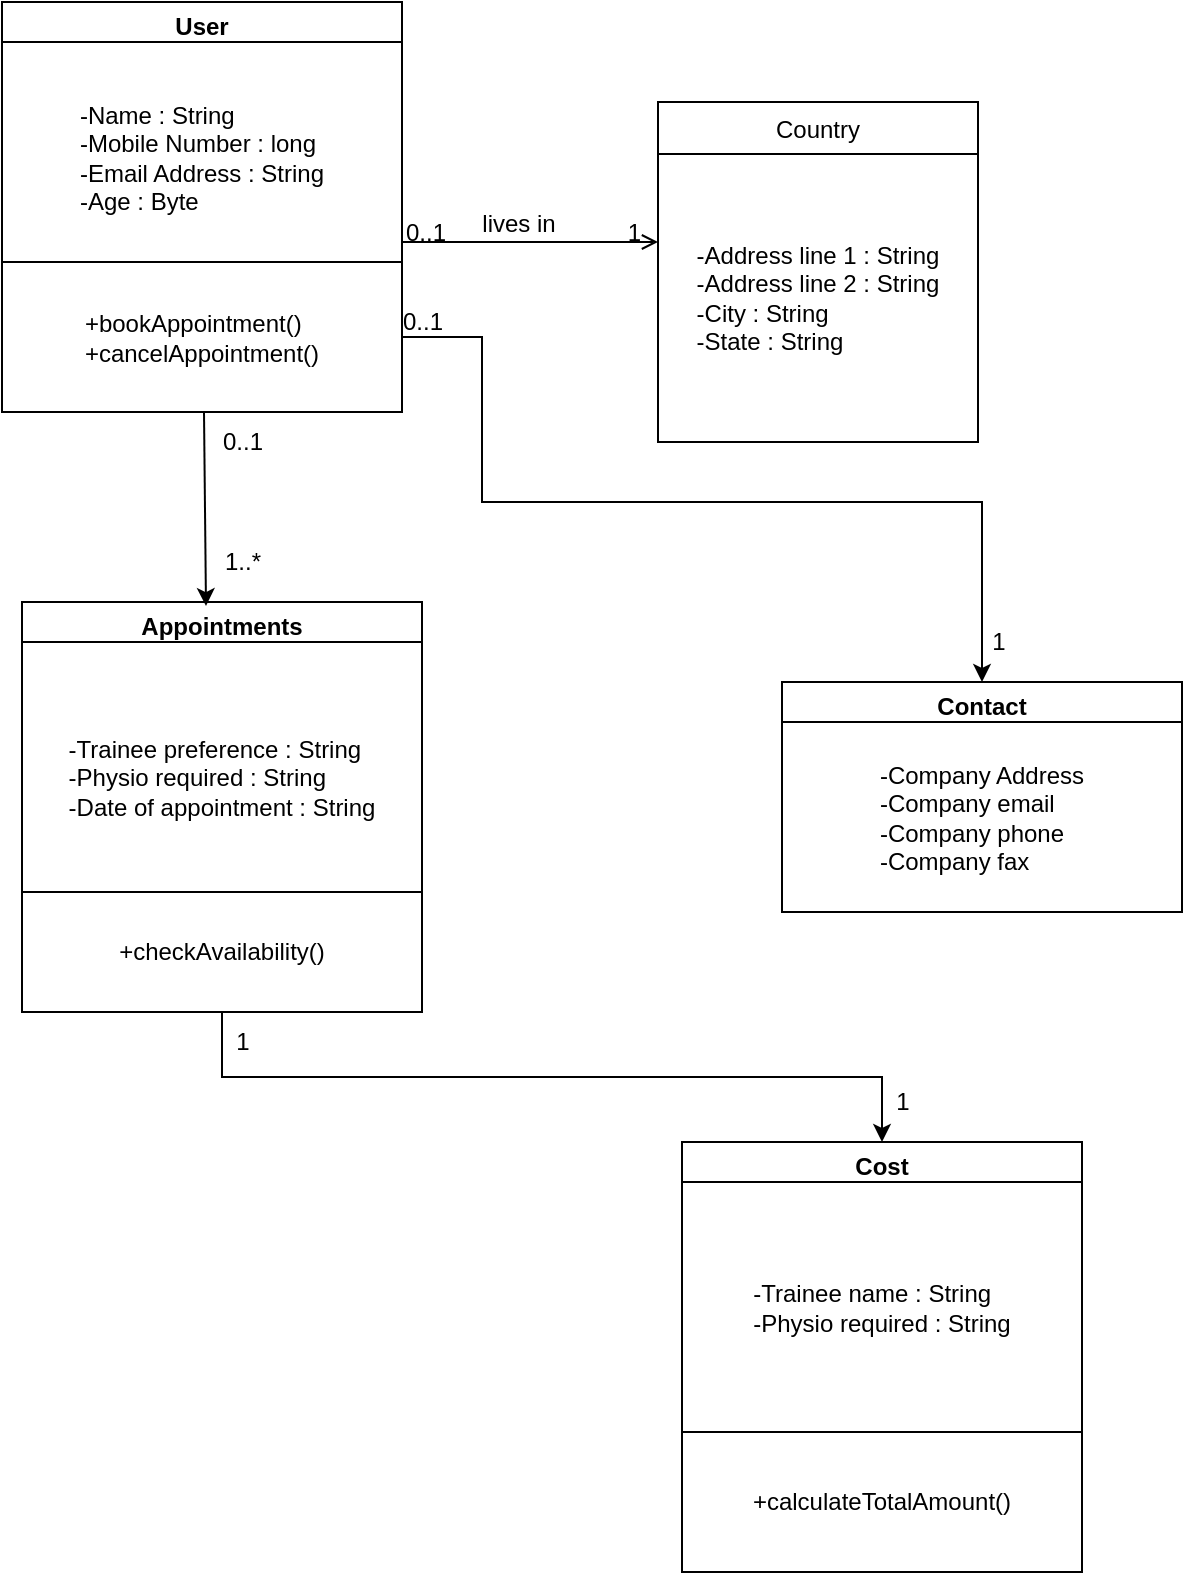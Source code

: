 <mxfile version="14.9.5" type="github">
  <diagram id="C5RBs43oDa-KdzZeNtuy" name="Page-1">
    <mxGraphModel dx="1038" dy="435" grid="1" gridSize="10" guides="1" tooltips="1" connect="1" arrows="1" fold="1" page="1" pageScale="1" pageWidth="827" pageHeight="1169" math="0" shadow="0">
      <root>
        <mxCell id="WIyWlLk6GJQsqaUBKTNV-0" />
        <mxCell id="WIyWlLk6GJQsqaUBKTNV-1" parent="WIyWlLk6GJQsqaUBKTNV-0" />
        <mxCell id="zkfFHV4jXpPFQw0GAbJ--17" value="Country" style="swimlane;fontStyle=0;align=center;verticalAlign=top;childLayout=stackLayout;horizontal=1;startSize=26;horizontalStack=0;resizeParent=1;resizeLast=0;collapsible=1;marginBottom=0;rounded=0;shadow=0;strokeWidth=1;" parent="WIyWlLk6GJQsqaUBKTNV-1" vertex="1">
          <mxGeometry x="508" y="120" width="160" height="170" as="geometry">
            <mxRectangle x="550" y="140" width="160" height="26" as="alternateBounds" />
          </mxGeometry>
        </mxCell>
        <mxCell id="P7hDJC9m4RmRmQAJ9QNI-7" value="&lt;div style=&quot;text-align: justify&quot;&gt;&lt;span&gt;-Address line 1 : String&lt;/span&gt;&lt;/div&gt;&lt;span&gt;&lt;div style=&quot;text-align: justify&quot;&gt;&lt;span&gt;-Address line 2 : String&lt;/span&gt;&lt;/div&gt;&lt;/span&gt;&lt;span&gt;&lt;div style=&quot;text-align: justify&quot;&gt;&lt;span&gt;-City : String&lt;/span&gt;&lt;/div&gt;&lt;/span&gt;&lt;span&gt;&lt;div style=&quot;text-align: justify&quot;&gt;&lt;span&gt;-State : String&lt;/span&gt;&lt;/div&gt;&lt;/span&gt;" style="whiteSpace=wrap;html=1;" vertex="1" parent="zkfFHV4jXpPFQw0GAbJ--17">
          <mxGeometry y="26" width="160" height="144" as="geometry" />
        </mxCell>
        <mxCell id="zkfFHV4jXpPFQw0GAbJ--26" value="" style="endArrow=open;shadow=0;strokeWidth=1;rounded=0;endFill=1;edgeStyle=elbowEdgeStyle;elbow=vertical;" parent="WIyWlLk6GJQsqaUBKTNV-1" target="zkfFHV4jXpPFQw0GAbJ--17" edge="1">
          <mxGeometry x="0.5" y="41" relative="1" as="geometry">
            <mxPoint x="380" y="190" as="sourcePoint" />
            <mxPoint x="540" y="192" as="targetPoint" />
            <mxPoint x="-40" y="32" as="offset" />
          </mxGeometry>
        </mxCell>
        <mxCell id="zkfFHV4jXpPFQw0GAbJ--27" value="0..1" style="resizable=0;align=left;verticalAlign=bottom;labelBackgroundColor=none;fontSize=12;" parent="zkfFHV4jXpPFQw0GAbJ--26" connectable="0" vertex="1">
          <mxGeometry x="-1" relative="1" as="geometry">
            <mxPoint y="4" as="offset" />
          </mxGeometry>
        </mxCell>
        <mxCell id="zkfFHV4jXpPFQw0GAbJ--28" value="1" style="resizable=0;align=right;verticalAlign=bottom;labelBackgroundColor=none;fontSize=12;" parent="zkfFHV4jXpPFQw0GAbJ--26" connectable="0" vertex="1">
          <mxGeometry x="1" relative="1" as="geometry">
            <mxPoint x="-7" y="4" as="offset" />
          </mxGeometry>
        </mxCell>
        <mxCell id="zkfFHV4jXpPFQw0GAbJ--29" value="lives in" style="text;html=1;resizable=0;points=[];;align=center;verticalAlign=middle;labelBackgroundColor=none;rounded=0;shadow=0;strokeWidth=1;fontSize=12;" parent="zkfFHV4jXpPFQw0GAbJ--26" vertex="1" connectable="0">
          <mxGeometry x="0.5" y="49" relative="1" as="geometry">
            <mxPoint x="-38" y="40" as="offset" />
          </mxGeometry>
        </mxCell>
        <mxCell id="P7hDJC9m4RmRmQAJ9QNI-5" value="User" style="swimlane;" vertex="1" parent="WIyWlLk6GJQsqaUBKTNV-1">
          <mxGeometry x="180" y="70" width="200" height="205" as="geometry" />
        </mxCell>
        <mxCell id="P7hDJC9m4RmRmQAJ9QNI-6" value="&lt;div style=&quot;text-align: justify&quot;&gt;&lt;span&gt;-Name : String&lt;/span&gt;&lt;/div&gt;&lt;div style=&quot;text-align: justify&quot;&gt;&lt;span&gt;-Mobile Number : long&lt;/span&gt;&lt;/div&gt;&lt;div style=&quot;text-align: justify&quot;&gt;&lt;span&gt;-Email Address : String&lt;/span&gt;&lt;/div&gt;&lt;div style=&quot;text-align: justify&quot;&gt;&lt;span&gt;-Age : Byte&lt;/span&gt;&lt;/div&gt;" style="whiteSpace=wrap;html=1;" vertex="1" parent="P7hDJC9m4RmRmQAJ9QNI-5">
          <mxGeometry y="20" width="200" height="115" as="geometry" />
        </mxCell>
        <mxCell id="P7hDJC9m4RmRmQAJ9QNI-16" value="&lt;div style=&quot;text-align: justify&quot;&gt;&lt;span&gt;+bookAppointment()&lt;/span&gt;&lt;/div&gt;&lt;div style=&quot;text-align: justify&quot;&gt;&lt;span&gt;+cancelAppointment()&lt;/span&gt;&lt;/div&gt;" style="rounded=0;whiteSpace=wrap;html=1;" vertex="1" parent="P7hDJC9m4RmRmQAJ9QNI-5">
          <mxGeometry y="130" width="200" height="75" as="geometry" />
        </mxCell>
        <mxCell id="P7hDJC9m4RmRmQAJ9QNI-25" style="edgeStyle=orthogonalEdgeStyle;rounded=0;orthogonalLoop=1;jettySize=auto;html=1;exitX=0.5;exitY=1;exitDx=0;exitDy=0;entryX=0.5;entryY=0;entryDx=0;entryDy=0;" edge="1" parent="WIyWlLk6GJQsqaUBKTNV-1" source="P7hDJC9m4RmRmQAJ9QNI-9" target="P7hDJC9m4RmRmQAJ9QNI-17">
          <mxGeometry relative="1" as="geometry" />
        </mxCell>
        <mxCell id="P7hDJC9m4RmRmQAJ9QNI-9" value="Appointments" style="swimlane;" vertex="1" parent="WIyWlLk6GJQsqaUBKTNV-1">
          <mxGeometry x="190" y="370" width="200" height="205" as="geometry" />
        </mxCell>
        <mxCell id="P7hDJC9m4RmRmQAJ9QNI-10" value="&lt;div style=&quot;text-align: justify&quot;&gt;&lt;span&gt;-Trainee preference : String&lt;/span&gt;&lt;/div&gt;&lt;div style=&quot;text-align: justify&quot;&gt;&lt;span&gt;-Physio required : String&lt;/span&gt;&lt;/div&gt;&lt;div style=&quot;text-align: justify&quot;&gt;&lt;span&gt;-Date of appointment : String&lt;/span&gt;&lt;/div&gt;" style="whiteSpace=wrap;html=1;" vertex="1" parent="P7hDJC9m4RmRmQAJ9QNI-9">
          <mxGeometry y="20" width="200" height="135" as="geometry" />
        </mxCell>
        <mxCell id="P7hDJC9m4RmRmQAJ9QNI-13" value="" style="endArrow=classic;html=1;entryX=0.46;entryY=0.01;entryDx=0;entryDy=0;entryPerimeter=0;exitX=0.025;exitY=-0.25;exitDx=0;exitDy=0;exitPerimeter=0;" edge="1" parent="WIyWlLk6GJQsqaUBKTNV-1" source="P7hDJC9m4RmRmQAJ9QNI-14" target="P7hDJC9m4RmRmQAJ9QNI-9">
          <mxGeometry width="50" height="50" relative="1" as="geometry">
            <mxPoint x="282" y="270" as="sourcePoint" />
            <mxPoint x="310" y="280" as="targetPoint" />
          </mxGeometry>
        </mxCell>
        <mxCell id="P7hDJC9m4RmRmQAJ9QNI-14" value="0..1&lt;br&gt;" style="text;html=1;align=center;verticalAlign=middle;resizable=0;points=[];autosize=1;strokeColor=none;" vertex="1" parent="WIyWlLk6GJQsqaUBKTNV-1">
          <mxGeometry x="280" y="280" width="40" height="20" as="geometry" />
        </mxCell>
        <mxCell id="P7hDJC9m4RmRmQAJ9QNI-15" value="1..*" style="text;html=1;align=center;verticalAlign=middle;resizable=0;points=[];autosize=1;strokeColor=none;" vertex="1" parent="WIyWlLk6GJQsqaUBKTNV-1">
          <mxGeometry x="285" y="340" width="30" height="20" as="geometry" />
        </mxCell>
        <mxCell id="P7hDJC9m4RmRmQAJ9QNI-17" value="Cost" style="swimlane;" vertex="1" parent="WIyWlLk6GJQsqaUBKTNV-1">
          <mxGeometry x="520" y="640" width="200" height="215" as="geometry" />
        </mxCell>
        <mxCell id="P7hDJC9m4RmRmQAJ9QNI-18" value="&lt;div style=&quot;text-align: justify&quot;&gt;-Trainee name : String&lt;/div&gt;&lt;div style=&quot;text-align: justify&quot;&gt;-Physio required : String&lt;/div&gt;" style="whiteSpace=wrap;html=1;" vertex="1" parent="P7hDJC9m4RmRmQAJ9QNI-17">
          <mxGeometry y="20" width="200" height="125" as="geometry" />
        </mxCell>
        <mxCell id="P7hDJC9m4RmRmQAJ9QNI-21" value="+calculateTotalAmount()" style="whiteSpace=wrap;html=1;" vertex="1" parent="P7hDJC9m4RmRmQAJ9QNI-17">
          <mxGeometry y="145" width="200" height="70" as="geometry" />
        </mxCell>
        <mxCell id="P7hDJC9m4RmRmQAJ9QNI-26" value="1" style="text;html=1;align=center;verticalAlign=middle;resizable=0;points=[];autosize=1;strokeColor=none;" vertex="1" parent="WIyWlLk6GJQsqaUBKTNV-1">
          <mxGeometry x="290" y="580" width="20" height="20" as="geometry" />
        </mxCell>
        <mxCell id="P7hDJC9m4RmRmQAJ9QNI-27" value="1" style="text;html=1;align=center;verticalAlign=middle;resizable=0;points=[];autosize=1;strokeColor=none;" vertex="1" parent="WIyWlLk6GJQsqaUBKTNV-1">
          <mxGeometry x="620" y="610" width="20" height="20" as="geometry" />
        </mxCell>
        <mxCell id="P7hDJC9m4RmRmQAJ9QNI-28" value="+checkAvailability()" style="rounded=0;whiteSpace=wrap;html=1;" vertex="1" parent="WIyWlLk6GJQsqaUBKTNV-1">
          <mxGeometry x="190" y="515" width="200" height="60" as="geometry" />
        </mxCell>
        <mxCell id="P7hDJC9m4RmRmQAJ9QNI-29" value="Contact" style="swimlane;" vertex="1" parent="WIyWlLk6GJQsqaUBKTNV-1">
          <mxGeometry x="570" y="410" width="200" height="110" as="geometry" />
        </mxCell>
        <mxCell id="P7hDJC9m4RmRmQAJ9QNI-30" value="&lt;div style=&quot;text-align: justify&quot;&gt;-Company Address&lt;/div&gt;&lt;div style=&quot;text-align: justify&quot;&gt;-Company email&lt;/div&gt;&lt;div style=&quot;text-align: justify&quot;&gt;-Company phone&lt;/div&gt;&lt;div style=&quot;text-align: justify&quot;&gt;-Company fax&lt;/div&gt;" style="whiteSpace=wrap;html=1;" vertex="1" parent="P7hDJC9m4RmRmQAJ9QNI-29">
          <mxGeometry y="20" width="200" height="95" as="geometry" />
        </mxCell>
        <mxCell id="P7hDJC9m4RmRmQAJ9QNI-34" style="edgeStyle=orthogonalEdgeStyle;rounded=0;orthogonalLoop=1;jettySize=auto;html=1;exitX=1;exitY=0.5;exitDx=0;exitDy=0;" edge="1" parent="WIyWlLk6GJQsqaUBKTNV-1" source="P7hDJC9m4RmRmQAJ9QNI-16">
          <mxGeometry relative="1" as="geometry">
            <mxPoint x="670" y="410" as="targetPoint" />
            <Array as="points">
              <mxPoint x="420" y="238" />
              <mxPoint x="420" y="320" />
              <mxPoint x="670" y="320" />
            </Array>
          </mxGeometry>
        </mxCell>
        <mxCell id="P7hDJC9m4RmRmQAJ9QNI-35" value="0..1" style="text;html=1;align=center;verticalAlign=middle;resizable=0;points=[];autosize=1;strokeColor=none;" vertex="1" parent="WIyWlLk6GJQsqaUBKTNV-1">
          <mxGeometry x="370" y="220" width="40" height="20" as="geometry" />
        </mxCell>
        <mxCell id="P7hDJC9m4RmRmQAJ9QNI-37" value="1" style="text;html=1;align=center;verticalAlign=middle;resizable=0;points=[];autosize=1;strokeColor=none;" vertex="1" parent="WIyWlLk6GJQsqaUBKTNV-1">
          <mxGeometry x="668" y="380" width="20" height="20" as="geometry" />
        </mxCell>
      </root>
    </mxGraphModel>
  </diagram>
</mxfile>
